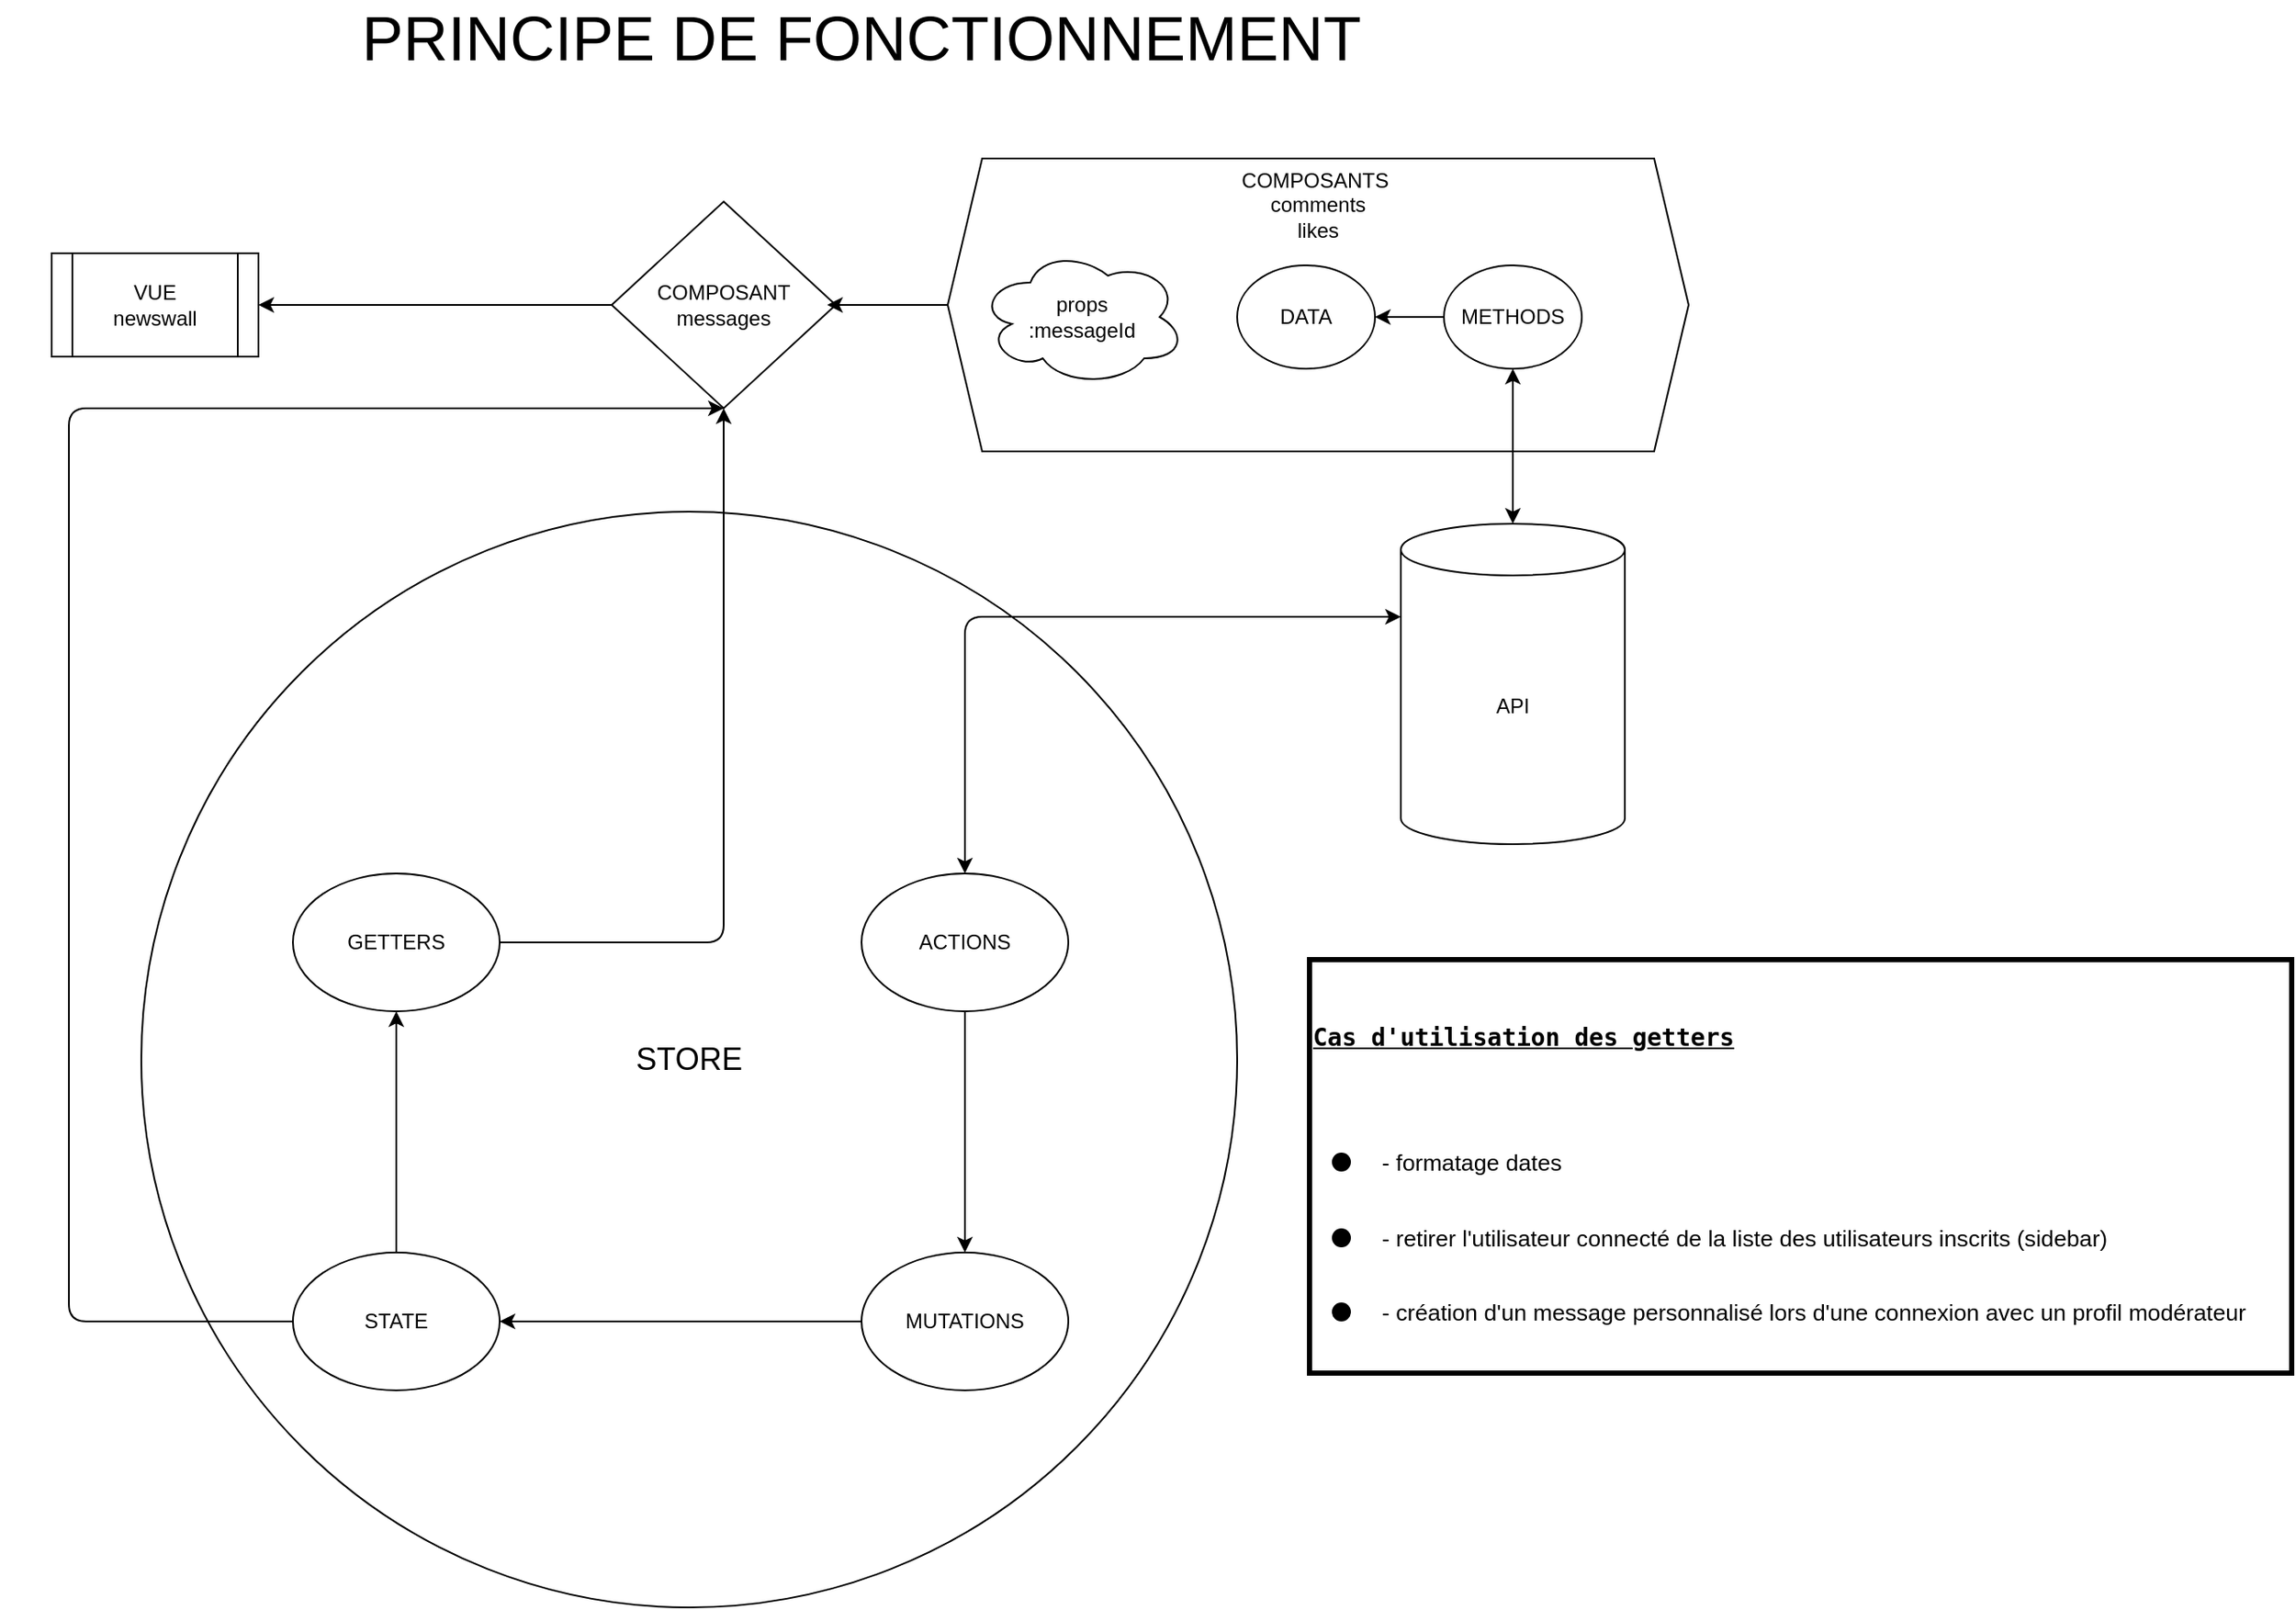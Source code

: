 <mxfile>
    <diagram id="Qxd-N2W-GlJXlJ2LWqJi" name="Page-1">
        <mxGraphModel dx="1983" dy="1767" grid="1" gridSize="10" guides="1" tooltips="1" connect="1" arrows="1" fold="1" page="1" pageScale="1" pageWidth="1169" pageHeight="827" math="0" shadow="0">
            <root>
                <mxCell id="0"/>
                <mxCell id="1" parent="0"/>
                <mxCell id="34" value="" style="shape=hexagon;perimeter=hexagonPerimeter2;whiteSpace=wrap;html=1;fixedSize=1;" parent="1" vertex="1">
                    <mxGeometry x="550" y="15" width="430" height="170" as="geometry"/>
                </mxCell>
                <mxCell id="16" value="&lt;font style=&quot;font-size: 18px&quot;&gt;STORE&lt;/font&gt;" style="ellipse;whiteSpace=wrap;html=1;aspect=fixed;" parent="1" vertex="1">
                    <mxGeometry x="82" y="220" width="636" height="636" as="geometry"/>
                </mxCell>
                <mxCell id="17" value="VUE&lt;br&gt;newswall" style="shape=process;whiteSpace=wrap;html=1;backgroundOutline=1;" parent="1" vertex="1">
                    <mxGeometry x="30" y="70" width="120" height="60" as="geometry"/>
                </mxCell>
                <mxCell id="19" value="COMPOSANT&lt;br&gt;messages" style="rhombus;whiteSpace=wrap;html=1;" parent="1" vertex="1">
                    <mxGeometry x="355" y="40" width="130" height="120" as="geometry"/>
                </mxCell>
                <mxCell id="20" value="API" style="shape=cylinder3;whiteSpace=wrap;html=1;boundedLbl=1;backgroundOutline=1;size=15;" parent="1" vertex="1">
                    <mxGeometry x="813" y="227" width="130" height="186" as="geometry"/>
                </mxCell>
                <mxCell id="22" value="ACTIONS" style="ellipse;whiteSpace=wrap;html=1;" parent="1" vertex="1">
                    <mxGeometry x="500" y="430" width="120" height="80" as="geometry"/>
                </mxCell>
                <mxCell id="23" value="MUTATIONS" style="ellipse;whiteSpace=wrap;html=1;" parent="1" vertex="1">
                    <mxGeometry x="500" y="650" width="120" height="80" as="geometry"/>
                </mxCell>
                <mxCell id="24" value="STATE" style="ellipse;whiteSpace=wrap;html=1;" parent="1" vertex="1">
                    <mxGeometry x="170" y="650" width="120" height="80" as="geometry"/>
                </mxCell>
                <mxCell id="25" value="GETTERS" style="ellipse;whiteSpace=wrap;html=1;" parent="1" vertex="1">
                    <mxGeometry x="170" y="430" width="120" height="80" as="geometry"/>
                </mxCell>
                <mxCell id="45" style="edgeStyle=none;html=1;exitX=0;exitY=0.5;exitDx=0;exitDy=0;entryX=1;entryY=0.5;entryDx=0;entryDy=0;" edge="1" parent="1" source="26" target="27">
                    <mxGeometry relative="1" as="geometry"/>
                </mxCell>
                <mxCell id="26" value="METHODS" style="ellipse;whiteSpace=wrap;html=1;" parent="1" vertex="1">
                    <mxGeometry x="838" y="77" width="80" height="60" as="geometry"/>
                </mxCell>
                <mxCell id="27" value="DATA" style="ellipse;whiteSpace=wrap;html=1;" parent="1" vertex="1">
                    <mxGeometry x="718" y="77" width="80" height="60" as="geometry"/>
                </mxCell>
                <mxCell id="29" value="" style="endArrow=classic;html=1;exitX=0.5;exitY=1;exitDx=0;exitDy=0;entryX=0.5;entryY=0;entryDx=0;entryDy=0;" parent="1" source="22" target="23" edge="1">
                    <mxGeometry width="50" height="50" relative="1" as="geometry">
                        <mxPoint x="670" y="400" as="sourcePoint"/>
                        <mxPoint x="720" y="350" as="targetPoint"/>
                    </mxGeometry>
                </mxCell>
                <mxCell id="30" value="" style="endArrow=classic;html=1;exitX=0;exitY=0.5;exitDx=0;exitDy=0;entryX=1;entryY=0.5;entryDx=0;entryDy=0;" parent="1" source="23" target="24" edge="1">
                    <mxGeometry width="50" height="50" relative="1" as="geometry">
                        <mxPoint x="670" y="400" as="sourcePoint"/>
                        <mxPoint x="720" y="350" as="targetPoint"/>
                    </mxGeometry>
                </mxCell>
                <mxCell id="31" value="" style="endArrow=classic;html=1;exitX=0.5;exitY=0;exitDx=0;exitDy=0;entryX=0.5;entryY=1;entryDx=0;entryDy=0;" parent="1" source="24" target="25" edge="1">
                    <mxGeometry width="50" height="50" relative="1" as="geometry">
                        <mxPoint x="670" y="400" as="sourcePoint"/>
                        <mxPoint x="720" y="350" as="targetPoint"/>
                    </mxGeometry>
                </mxCell>
                <mxCell id="32" value="" style="endArrow=classic;html=1;exitX=1;exitY=0.5;exitDx=0;exitDy=0;entryX=0.5;entryY=1;entryDx=0;entryDy=0;" parent="1" source="25" target="19" edge="1">
                    <mxGeometry width="50" height="50" relative="1" as="geometry">
                        <mxPoint x="670" y="400" as="sourcePoint"/>
                        <mxPoint x="720" y="350" as="targetPoint"/>
                        <Array as="points">
                            <mxPoint x="420" y="470"/>
                        </Array>
                    </mxGeometry>
                </mxCell>
                <mxCell id="33" value="" style="endArrow=classic;html=1;exitX=0;exitY=0.5;exitDx=0;exitDy=0;entryX=1;entryY=0.5;entryDx=0;entryDy=0;" parent="1" source="19" target="17" edge="1">
                    <mxGeometry width="50" height="50" relative="1" as="geometry">
                        <mxPoint x="670" y="400" as="sourcePoint"/>
                        <mxPoint x="720" y="350" as="targetPoint"/>
                    </mxGeometry>
                </mxCell>
                <mxCell id="40" value="props&lt;br&gt;:messageId" style="ellipse;shape=cloud;whiteSpace=wrap;html=1;" parent="1" vertex="1">
                    <mxGeometry x="568" y="67" width="120" height="80" as="geometry"/>
                </mxCell>
                <mxCell id="41" value="" style="endArrow=classic;html=1;exitX=0;exitY=0.5;exitDx=0;exitDy=0;entryX=0.962;entryY=0.5;entryDx=0;entryDy=0;entryPerimeter=0;" parent="1" source="34" target="19" edge="1">
                    <mxGeometry width="50" height="50" relative="1" as="geometry">
                        <mxPoint x="670" y="390" as="sourcePoint"/>
                        <mxPoint x="440" y="230" as="targetPoint"/>
                    </mxGeometry>
                </mxCell>
                <mxCell id="42" value="" style="endArrow=classic;startArrow=classic;html=1;exitX=0.5;exitY=0;exitDx=0;exitDy=0;entryX=0;entryY=0;entryDx=0;entryDy=54;entryPerimeter=0;" parent="1" source="22" target="20" edge="1">
                    <mxGeometry width="50" height="50" relative="1" as="geometry">
                        <mxPoint x="670" y="390" as="sourcePoint"/>
                        <mxPoint x="850" y="280" as="targetPoint"/>
                        <Array as="points">
                            <mxPoint x="560" y="281"/>
                        </Array>
                    </mxGeometry>
                </mxCell>
                <mxCell id="43" value="" style="endArrow=classic;startArrow=classic;html=1;entryX=0.5;entryY=1;entryDx=0;entryDy=0;" parent="1" source="20" target="26" edge="1">
                    <mxGeometry width="50" height="50" relative="1" as="geometry">
                        <mxPoint x="670" y="390" as="sourcePoint"/>
                        <mxPoint x="720" y="340" as="targetPoint"/>
                    </mxGeometry>
                </mxCell>
                <mxCell id="47" value="&lt;div&gt;&lt;span&gt;COMPOSANTS&amp;nbsp;&lt;/span&gt;&lt;/div&gt;&lt;div&gt;&lt;span&gt;comments&lt;/span&gt;&lt;/div&gt;&lt;div&gt;&lt;span&gt;likes&lt;/span&gt;&lt;/div&gt;" style="text;html=1;strokeColor=none;fillColor=none;align=center;verticalAlign=middle;whiteSpace=wrap;rounded=0;" vertex="1" parent="1">
                    <mxGeometry x="705" y="27" width="120" height="30" as="geometry"/>
                </mxCell>
                <mxCell id="49" value="&lt;font style=&quot;font-size: 36px&quot;&gt;PRINCIPE DE FONCTIONNEMENT&lt;/font&gt;" style="text;html=1;strokeColor=none;fillColor=none;align=center;verticalAlign=middle;whiteSpace=wrap;rounded=0;" vertex="1" parent="1">
                    <mxGeometry y="-70" width="1000" height="30" as="geometry"/>
                </mxCell>
                <mxCell id="51" value="&lt;pre&gt;&lt;span&gt;&lt;font style=&quot;font-size: 14px&quot;&gt;&lt;u&gt;&lt;b&gt;Cas d'utilisation des getters&lt;/b&gt;&lt;/u&gt;&lt;/font&gt;&lt;/span&gt;&lt;/pre&gt;&lt;ul&gt;&lt;li&gt;&lt;span style=&quot;font-size: medium&quot;&gt;&lt;sup&gt;- formatage dates&lt;/sup&gt;&lt;/span&gt;&lt;/li&gt;&lt;li&gt;&lt;span style=&quot;font-size: medium&quot;&gt;&lt;sup&gt;- retirer l'utilisateur connecté de la liste des utilisateurs inscrits (sidebar)&lt;/sup&gt;&lt;/span&gt;&lt;/li&gt;&lt;li&gt;&lt;span style=&quot;font-size: medium&quot;&gt;&lt;sup&gt;- création d'un message personnalisé lors d'une connexion avec un profil modérateur&lt;/sup&gt;&lt;/span&gt;&lt;/li&gt;&lt;/ul&gt;" style="text;html=1;align=left;verticalAlign=middle;whiteSpace=wrap;rounded=0;fontSize=36;strokeWidth=3;strokeColor=default;fillColor=default;" vertex="1" parent="1">
                    <mxGeometry x="760" y="480" width="570" height="240" as="geometry"/>
                </mxCell>
                <mxCell id="55" value="" style="endArrow=classic;html=1;fontSize=18;exitX=0;exitY=0.5;exitDx=0;exitDy=0;entryX=0.5;entryY=1;entryDx=0;entryDy=0;" edge="1" parent="1" source="24" target="19">
                    <mxGeometry width="50" height="50" relative="1" as="geometry">
                        <mxPoint x="230" y="650" as="sourcePoint"/>
                        <mxPoint x="390" y="130" as="targetPoint"/>
                        <Array as="points">
                            <mxPoint x="40" y="690"/>
                            <mxPoint x="40" y="160"/>
                        </Array>
                    </mxGeometry>
                </mxCell>
            </root>
        </mxGraphModel>
    </diagram>
</mxfile>